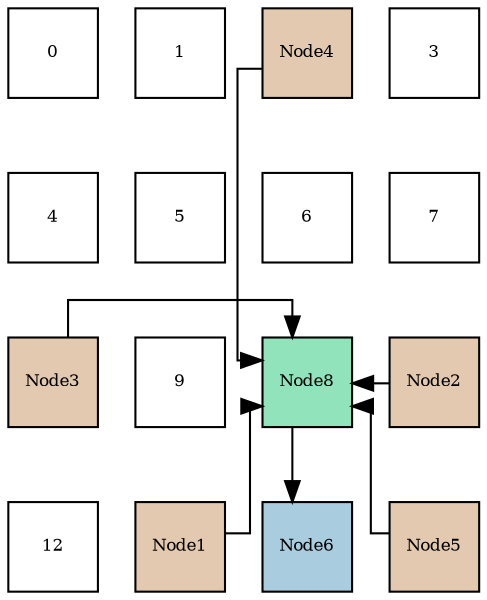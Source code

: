 digraph layout{
 rankdir=TB;
 splines=ortho;
 node [style=filled shape=square fixedsize=true width=0.6];
0[label="0", fontsize=8, fillcolor="#ffffff"];
1[label="1", fontsize=8, fillcolor="#ffffff"];
2[label="Node4", fontsize=8, fillcolor="#e3c9af"];
3[label="3", fontsize=8, fillcolor="#ffffff"];
4[label="4", fontsize=8, fillcolor="#ffffff"];
5[label="5", fontsize=8, fillcolor="#ffffff"];
6[label="6", fontsize=8, fillcolor="#ffffff"];
7[label="7", fontsize=8, fillcolor="#ffffff"];
8[label="Node3", fontsize=8, fillcolor="#e3c9af"];
9[label="9", fontsize=8, fillcolor="#ffffff"];
10[label="Node8", fontsize=8, fillcolor="#91e3bb"];
11[label="Node2", fontsize=8, fillcolor="#e3c9af"];
12[label="12", fontsize=8, fillcolor="#ffffff"];
13[label="Node1", fontsize=8, fillcolor="#e3c9af"];
14[label="Node6", fontsize=8, fillcolor="#a9ccde"];
15[label="Node5", fontsize=8, fillcolor="#e3c9af"];
edge [constraint=false, style=vis];10 -> 14;
13 -> 10;
11 -> 10;
8 -> 10;
2 -> 10;
15 -> 10;
edge [constraint=true, style=invis];
0 -> 4 -> 8 -> 12;
1 -> 5 -> 9 -> 13;
2 -> 6 -> 10 -> 14;
3 -> 7 -> 11 -> 15;
rank = same {0 -> 1 -> 2 -> 3};
rank = same {4 -> 5 -> 6 -> 7};
rank = same {8 -> 9 -> 10 -> 11};
rank = same {12 -> 13 -> 14 -> 15};
}